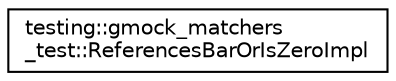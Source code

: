 digraph "Graphical Class Hierarchy"
{
  edge [fontname="Helvetica",fontsize="10",labelfontname="Helvetica",labelfontsize="10"];
  node [fontname="Helvetica",fontsize="10",shape=record];
  rankdir="LR";
  Node1 [label="testing::gmock_matchers\l_test::ReferencesBarOrIsZeroImpl",height=0.2,width=0.4,color="black", fillcolor="white", style="filled",URL="$classtesting_1_1gmock__matchers__test_1_1_references_bar_or_is_zero_impl.html"];
}
